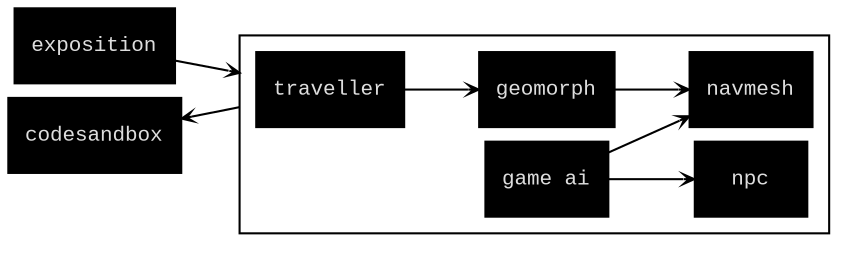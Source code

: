 // dot -Tsvg objective.dot >objective.svg

digraph test {

  rankdir=LR
  compound=true
  nodesep=0.1

  node [
    shape=rect
    style="filled"
    fillcolor="#000000"
    fontname="Courier New"
    fontsize=10
    fontcolor="#dddddd"
    radius=0.1
  ]
  edge [
    arrowhead=open
    arrowtail=open
    arrowsize=0.5
  ]

  // date [label="19th July 2021"]

  exposition -> traveller [lhead=clusterGame]
  codesandbox -> traveller [lhead=clusterGame dir=back]

  subgraph clusterGame {
    traveller -> geomorph -> navmesh
    "game ai" -> npc, navmesh
  }
}
